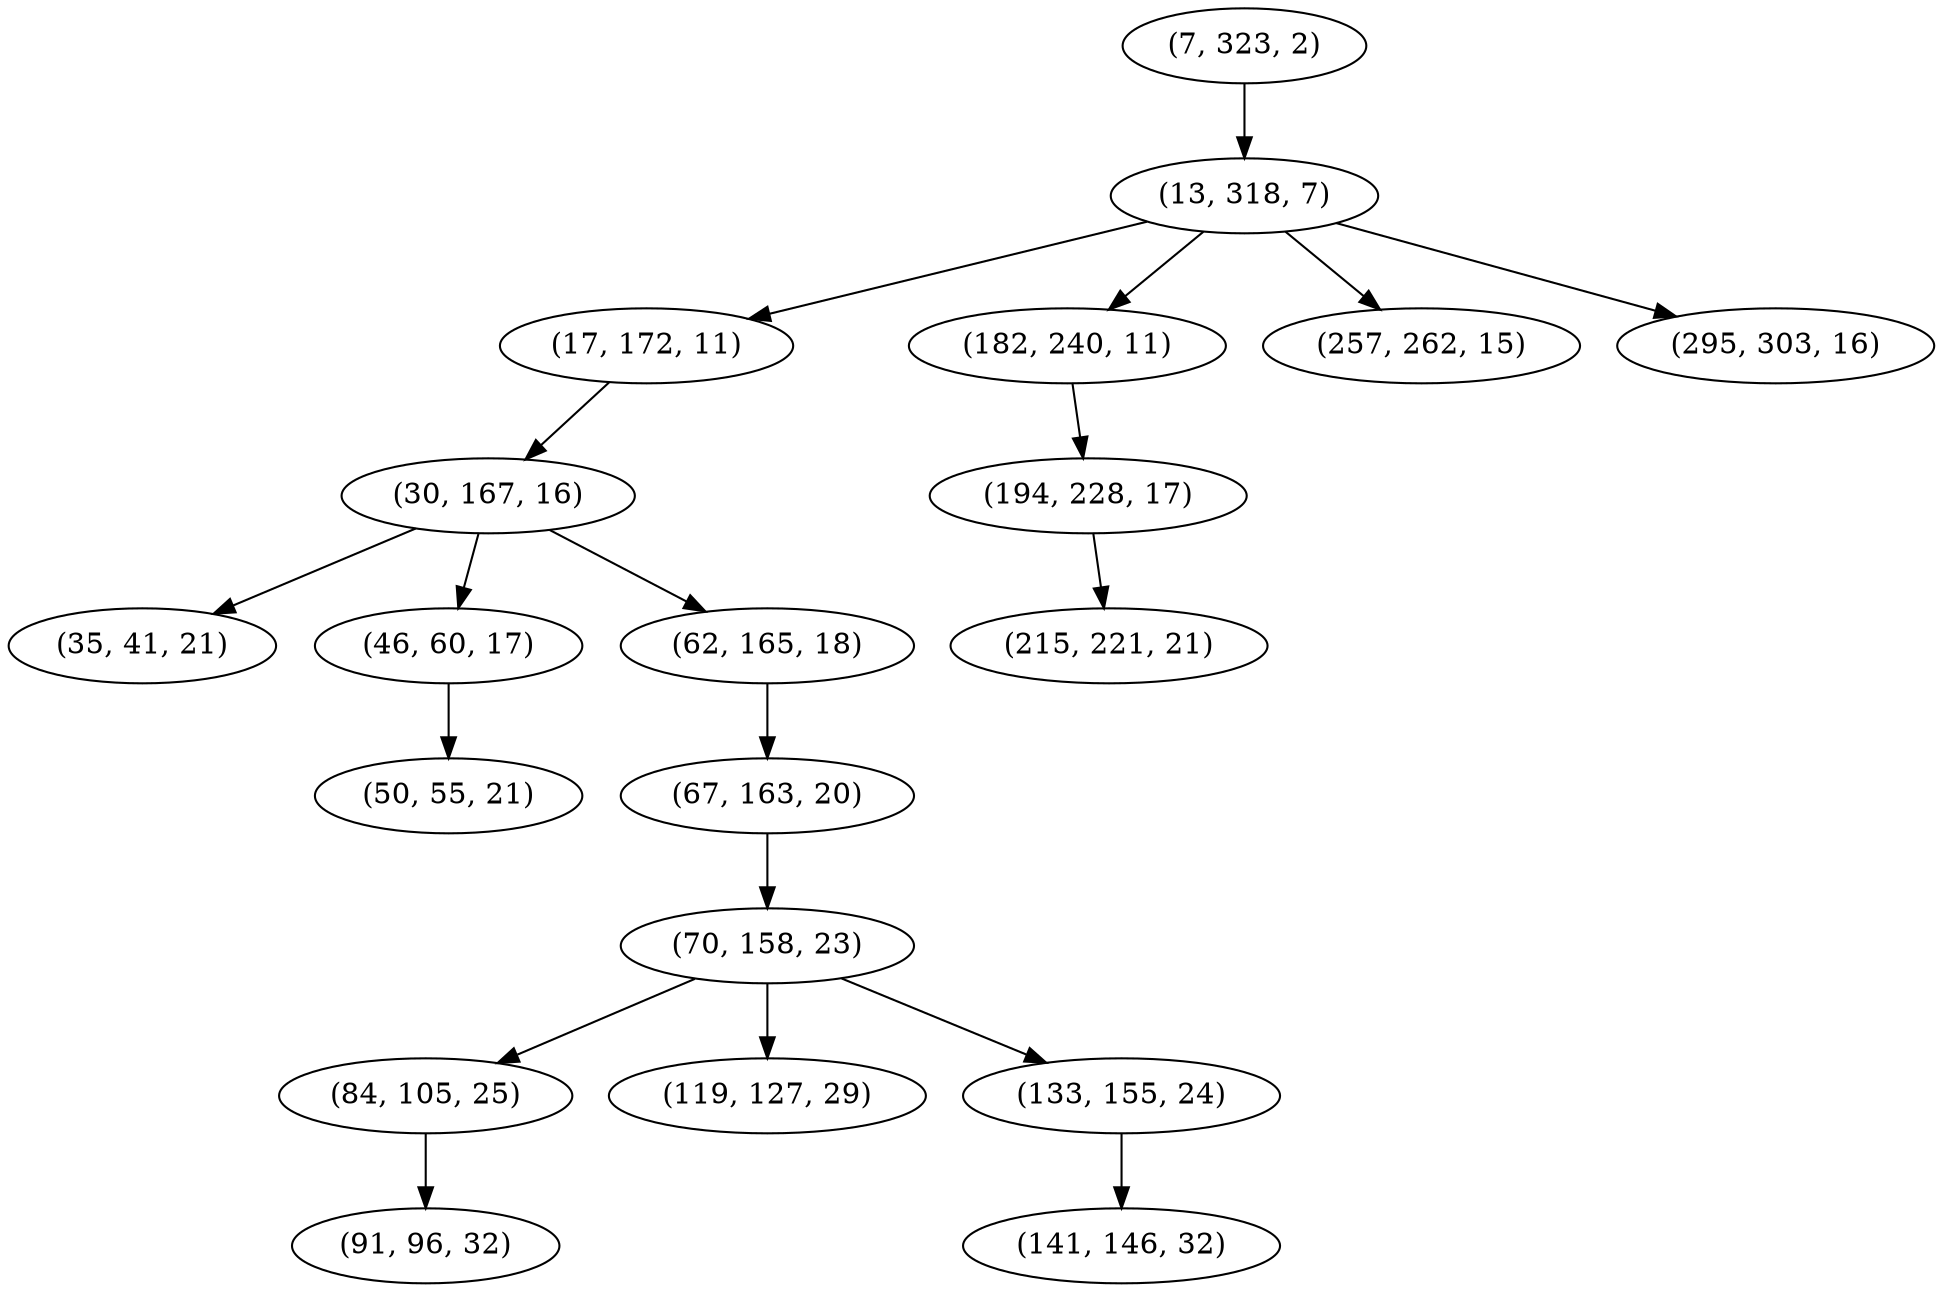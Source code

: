 digraph tree {
    "(7, 323, 2)";
    "(13, 318, 7)";
    "(17, 172, 11)";
    "(30, 167, 16)";
    "(35, 41, 21)";
    "(46, 60, 17)";
    "(50, 55, 21)";
    "(62, 165, 18)";
    "(67, 163, 20)";
    "(70, 158, 23)";
    "(84, 105, 25)";
    "(91, 96, 32)";
    "(119, 127, 29)";
    "(133, 155, 24)";
    "(141, 146, 32)";
    "(182, 240, 11)";
    "(194, 228, 17)";
    "(215, 221, 21)";
    "(257, 262, 15)";
    "(295, 303, 16)";
    "(7, 323, 2)" -> "(13, 318, 7)";
    "(13, 318, 7)" -> "(17, 172, 11)";
    "(13, 318, 7)" -> "(182, 240, 11)";
    "(13, 318, 7)" -> "(257, 262, 15)";
    "(13, 318, 7)" -> "(295, 303, 16)";
    "(17, 172, 11)" -> "(30, 167, 16)";
    "(30, 167, 16)" -> "(35, 41, 21)";
    "(30, 167, 16)" -> "(46, 60, 17)";
    "(30, 167, 16)" -> "(62, 165, 18)";
    "(46, 60, 17)" -> "(50, 55, 21)";
    "(62, 165, 18)" -> "(67, 163, 20)";
    "(67, 163, 20)" -> "(70, 158, 23)";
    "(70, 158, 23)" -> "(84, 105, 25)";
    "(70, 158, 23)" -> "(119, 127, 29)";
    "(70, 158, 23)" -> "(133, 155, 24)";
    "(84, 105, 25)" -> "(91, 96, 32)";
    "(133, 155, 24)" -> "(141, 146, 32)";
    "(182, 240, 11)" -> "(194, 228, 17)";
    "(194, 228, 17)" -> "(215, 221, 21)";
}
